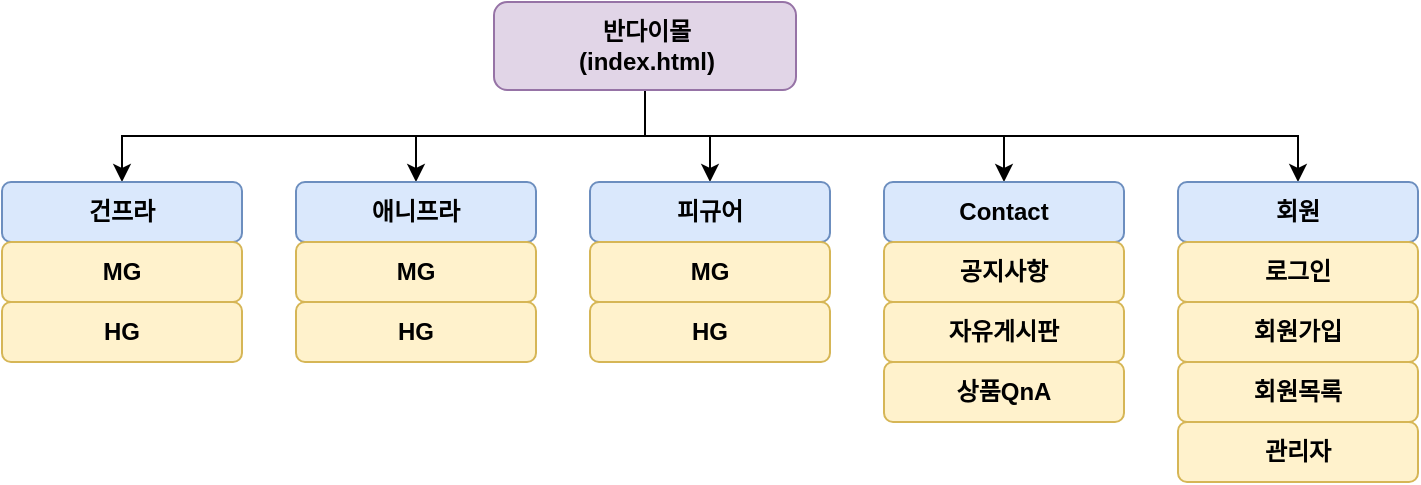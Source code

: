 <mxfile version="20.8.3" type="device"><diagram id="kIPwyx4nvPezrk4Jzrzz" name="페이지-1"><mxGraphModel dx="798" dy="556" grid="0" gridSize="10" guides="1" tooltips="1" connect="1" arrows="1" fold="1" page="0" pageScale="1" pageWidth="827" pageHeight="1169" math="0" shadow="0"><root><mxCell id="0"/><mxCell id="1" parent="0"/><mxCell id="_YzECfcp9NqY2cm8hJwa-21" style="edgeStyle=orthogonalEdgeStyle;rounded=0;orthogonalLoop=1;jettySize=auto;html=1;exitX=0.5;exitY=1;exitDx=0;exitDy=0;entryX=0.5;entryY=0;entryDx=0;entryDy=0;" edge="1" parent="1" source="_YzECfcp9NqY2cm8hJwa-1" target="_YzECfcp9NqY2cm8hJwa-2"><mxGeometry relative="1" as="geometry"/></mxCell><mxCell id="_YzECfcp9NqY2cm8hJwa-22" style="edgeStyle=orthogonalEdgeStyle;rounded=0;orthogonalLoop=1;jettySize=auto;html=1;exitX=0.5;exitY=1;exitDx=0;exitDy=0;entryX=0.5;entryY=0;entryDx=0;entryDy=0;" edge="1" parent="1" source="_YzECfcp9NqY2cm8hJwa-1" target="_YzECfcp9NqY2cm8hJwa-3"><mxGeometry relative="1" as="geometry"/></mxCell><mxCell id="_YzECfcp9NqY2cm8hJwa-23" style="edgeStyle=orthogonalEdgeStyle;rounded=0;orthogonalLoop=1;jettySize=auto;html=1;exitX=0.5;exitY=1;exitDx=0;exitDy=0;entryX=0.5;entryY=0;entryDx=0;entryDy=0;" edge="1" parent="1" source="_YzECfcp9NqY2cm8hJwa-1" target="_YzECfcp9NqY2cm8hJwa-4"><mxGeometry relative="1" as="geometry"/></mxCell><mxCell id="_YzECfcp9NqY2cm8hJwa-24" style="edgeStyle=orthogonalEdgeStyle;rounded=0;orthogonalLoop=1;jettySize=auto;html=1;exitX=0.5;exitY=1;exitDx=0;exitDy=0;entryX=0.5;entryY=0;entryDx=0;entryDy=0;" edge="1" parent="1" source="_YzECfcp9NqY2cm8hJwa-1" target="_YzECfcp9NqY2cm8hJwa-5"><mxGeometry relative="1" as="geometry"/></mxCell><mxCell id="_YzECfcp9NqY2cm8hJwa-25" style="edgeStyle=orthogonalEdgeStyle;rounded=0;orthogonalLoop=1;jettySize=auto;html=1;exitX=0.5;exitY=1;exitDx=0;exitDy=0;entryX=0.5;entryY=0;entryDx=0;entryDy=0;" edge="1" parent="1" source="_YzECfcp9NqY2cm8hJwa-1" target="_YzECfcp9NqY2cm8hJwa-6"><mxGeometry relative="1" as="geometry"/></mxCell><mxCell id="_YzECfcp9NqY2cm8hJwa-1" value="반다이몰&lt;br&gt;(index.html)" style="rounded=1;html=1;fontStyle=1;fillColor=#e1d5e7;strokeColor=#9673a6;fontColor=default;" vertex="1" parent="1"><mxGeometry x="347" y="128" width="151" height="44" as="geometry"/></mxCell><mxCell id="_YzECfcp9NqY2cm8hJwa-2" value="건프라" style="rounded=1;whiteSpace=wrap;html=1;fontStyle=1;fillColor=#dae8fc;strokeColor=#6c8ebf;" vertex="1" parent="1"><mxGeometry x="101" y="218" width="120" height="30" as="geometry"/></mxCell><mxCell id="_YzECfcp9NqY2cm8hJwa-3" value="애니프라" style="rounded=1;whiteSpace=wrap;html=1;fontStyle=1;fillColor=#dae8fc;strokeColor=#6c8ebf;" vertex="1" parent="1"><mxGeometry x="248" y="218" width="120" height="30" as="geometry"/></mxCell><mxCell id="_YzECfcp9NqY2cm8hJwa-4" value="피규어" style="rounded=1;whiteSpace=wrap;html=1;fontStyle=1;fillColor=#dae8fc;strokeColor=#6c8ebf;" vertex="1" parent="1"><mxGeometry x="395" y="218" width="120" height="30" as="geometry"/></mxCell><mxCell id="_YzECfcp9NqY2cm8hJwa-5" value="Contact" style="rounded=1;whiteSpace=wrap;html=1;fontStyle=1;fillColor=#dae8fc;strokeColor=#6c8ebf;" vertex="1" parent="1"><mxGeometry x="542" y="218" width="120" height="30" as="geometry"/></mxCell><mxCell id="_YzECfcp9NqY2cm8hJwa-6" value="회원" style="rounded=1;whiteSpace=wrap;html=1;fontStyle=1;fillColor=#dae8fc;strokeColor=#6c8ebf;" vertex="1" parent="1"><mxGeometry x="689" y="218" width="120" height="30" as="geometry"/></mxCell><mxCell id="_YzECfcp9NqY2cm8hJwa-7" value="로그인" style="rounded=1;whiteSpace=wrap;html=1;fontStyle=1;fillColor=#fff2cc;strokeColor=#d6b656;" vertex="1" parent="1"><mxGeometry x="689" y="248" width="120" height="30" as="geometry"/></mxCell><mxCell id="_YzECfcp9NqY2cm8hJwa-8" value="회원가입" style="rounded=1;whiteSpace=wrap;html=1;fontStyle=1;fillColor=#fff2cc;strokeColor=#d6b656;" vertex="1" parent="1"><mxGeometry x="689" y="278" width="120" height="30" as="geometry"/></mxCell><mxCell id="_YzECfcp9NqY2cm8hJwa-9" value="회원목록" style="rounded=1;whiteSpace=wrap;html=1;fontStyle=1;fillColor=#fff2cc;strokeColor=#d6b656;" vertex="1" parent="1"><mxGeometry x="689" y="308" width="120" height="30" as="geometry"/></mxCell><mxCell id="_YzECfcp9NqY2cm8hJwa-10" value="관리자" style="rounded=1;whiteSpace=wrap;html=1;fontStyle=1;fillColor=#fff2cc;strokeColor=#d6b656;" vertex="1" parent="1"><mxGeometry x="689" y="338" width="120" height="30" as="geometry"/></mxCell><mxCell id="_YzECfcp9NqY2cm8hJwa-11" value="공지사항" style="rounded=1;whiteSpace=wrap;html=1;fontStyle=1;fillColor=#fff2cc;strokeColor=#d6b656;" vertex="1" parent="1"><mxGeometry x="542" y="248" width="120" height="30" as="geometry"/></mxCell><mxCell id="_YzECfcp9NqY2cm8hJwa-12" value="자유게시판" style="rounded=1;whiteSpace=wrap;html=1;fontStyle=1;fillColor=#fff2cc;strokeColor=#d6b656;" vertex="1" parent="1"><mxGeometry x="542" y="278" width="120" height="30" as="geometry"/></mxCell><mxCell id="_YzECfcp9NqY2cm8hJwa-13" value="상품QnA" style="rounded=1;whiteSpace=wrap;html=1;fontStyle=1;fillColor=#fff2cc;strokeColor=#d6b656;" vertex="1" parent="1"><mxGeometry x="542" y="308" width="120" height="30" as="geometry"/></mxCell><mxCell id="_YzECfcp9NqY2cm8hJwa-14" value="MG" style="rounded=1;whiteSpace=wrap;html=1;fontStyle=1;fillColor=#fff2cc;strokeColor=#d6b656;" vertex="1" parent="1"><mxGeometry x="395" y="248" width="120" height="30" as="geometry"/></mxCell><mxCell id="_YzECfcp9NqY2cm8hJwa-15" value="HG" style="rounded=1;whiteSpace=wrap;html=1;fontStyle=1;fillColor=#fff2cc;strokeColor=#d6b656;" vertex="1" parent="1"><mxGeometry x="395" y="278" width="120" height="30" as="geometry"/></mxCell><mxCell id="_YzECfcp9NqY2cm8hJwa-17" value="MG" style="rounded=1;whiteSpace=wrap;html=1;fontStyle=1;fillColor=#fff2cc;strokeColor=#d6b656;" vertex="1" parent="1"><mxGeometry x="248" y="248" width="120" height="30" as="geometry"/></mxCell><mxCell id="_YzECfcp9NqY2cm8hJwa-18" value="HG" style="rounded=1;whiteSpace=wrap;html=1;fontStyle=1;fillColor=#fff2cc;strokeColor=#d6b656;" vertex="1" parent="1"><mxGeometry x="248" y="278" width="120" height="30" as="geometry"/></mxCell><mxCell id="_YzECfcp9NqY2cm8hJwa-19" value="MG" style="rounded=1;whiteSpace=wrap;html=1;fontStyle=1;fillColor=#fff2cc;strokeColor=#d6b656;" vertex="1" parent="1"><mxGeometry x="101" y="248" width="120" height="30" as="geometry"/></mxCell><mxCell id="_YzECfcp9NqY2cm8hJwa-20" value="HG" style="rounded=1;whiteSpace=wrap;html=1;fontStyle=1;fillColor=#fff2cc;strokeColor=#d6b656;" vertex="1" parent="1"><mxGeometry x="101" y="278" width="120" height="30" as="geometry"/></mxCell></root></mxGraphModel></diagram></mxfile>